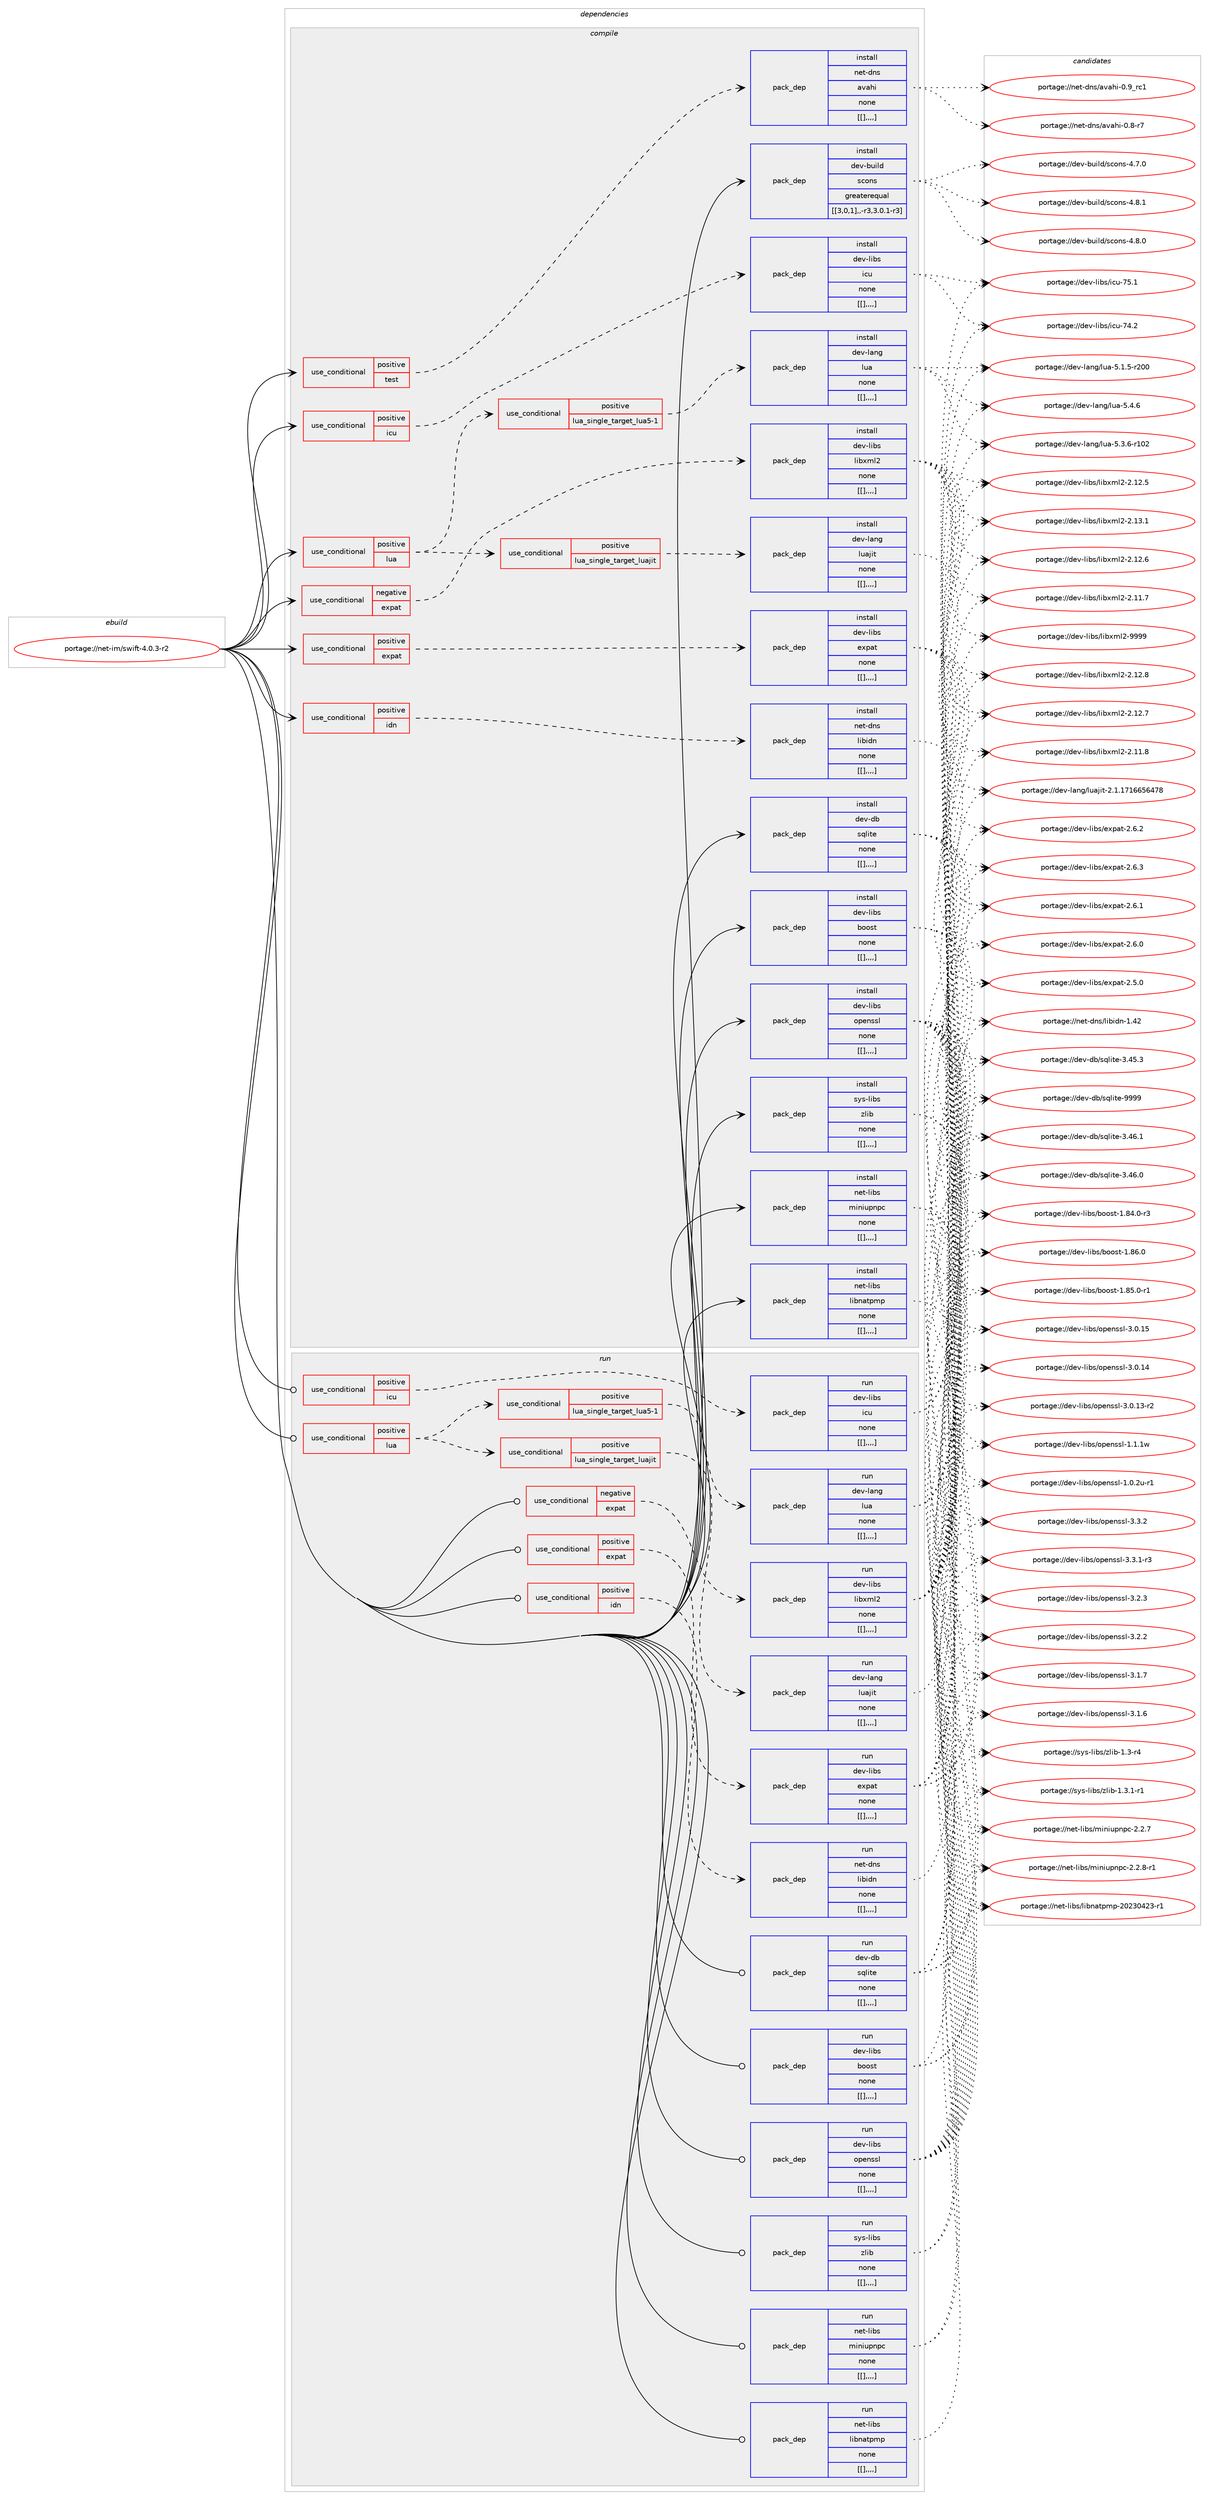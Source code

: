 digraph prolog {

# *************
# Graph options
# *************

newrank=true;
concentrate=true;
compound=true;
graph [rankdir=LR,fontname=Helvetica,fontsize=10,ranksep=1.5];#, ranksep=2.5, nodesep=0.2];
edge  [arrowhead=vee];
node  [fontname=Helvetica,fontsize=10];

# **********
# The ebuild
# **********

subgraph cluster_leftcol {
color=gray;
label=<<i>ebuild</i>>;
id [label="portage://net-im/swift-4.0.3-r2", color=red, width=4, href="../net-im/swift-4.0.3-r2.svg"];
}

# ****************
# The dependencies
# ****************

subgraph cluster_midcol {
color=gray;
label=<<i>dependencies</i>>;
subgraph cluster_compile {
fillcolor="#eeeeee";
style=filled;
label=<<i>compile</i>>;
subgraph cond96277 {
dependency365516 [label=<<TABLE BORDER="0" CELLBORDER="1" CELLSPACING="0" CELLPADDING="4"><TR><TD ROWSPAN="3" CELLPADDING="10">use_conditional</TD></TR><TR><TD>negative</TD></TR><TR><TD>expat</TD></TR></TABLE>>, shape=none, color=red];
subgraph pack266590 {
dependency365517 [label=<<TABLE BORDER="0" CELLBORDER="1" CELLSPACING="0" CELLPADDING="4" WIDTH="220"><TR><TD ROWSPAN="6" CELLPADDING="30">pack_dep</TD></TR><TR><TD WIDTH="110">install</TD></TR><TR><TD>dev-libs</TD></TR><TR><TD>libxml2</TD></TR><TR><TD>none</TD></TR><TR><TD>[[],,,,]</TD></TR></TABLE>>, shape=none, color=blue];
}
dependency365516:e -> dependency365517:w [weight=20,style="dashed",arrowhead="vee"];
}
id:e -> dependency365516:w [weight=20,style="solid",arrowhead="vee"];
subgraph cond96278 {
dependency365518 [label=<<TABLE BORDER="0" CELLBORDER="1" CELLSPACING="0" CELLPADDING="4"><TR><TD ROWSPAN="3" CELLPADDING="10">use_conditional</TD></TR><TR><TD>positive</TD></TR><TR><TD>expat</TD></TR></TABLE>>, shape=none, color=red];
subgraph pack266591 {
dependency365519 [label=<<TABLE BORDER="0" CELLBORDER="1" CELLSPACING="0" CELLPADDING="4" WIDTH="220"><TR><TD ROWSPAN="6" CELLPADDING="30">pack_dep</TD></TR><TR><TD WIDTH="110">install</TD></TR><TR><TD>dev-libs</TD></TR><TR><TD>expat</TD></TR><TR><TD>none</TD></TR><TR><TD>[[],,,,]</TD></TR></TABLE>>, shape=none, color=blue];
}
dependency365518:e -> dependency365519:w [weight=20,style="dashed",arrowhead="vee"];
}
id:e -> dependency365518:w [weight=20,style="solid",arrowhead="vee"];
subgraph cond96279 {
dependency365520 [label=<<TABLE BORDER="0" CELLBORDER="1" CELLSPACING="0" CELLPADDING="4"><TR><TD ROWSPAN="3" CELLPADDING="10">use_conditional</TD></TR><TR><TD>positive</TD></TR><TR><TD>icu</TD></TR></TABLE>>, shape=none, color=red];
subgraph pack266592 {
dependency365521 [label=<<TABLE BORDER="0" CELLBORDER="1" CELLSPACING="0" CELLPADDING="4" WIDTH="220"><TR><TD ROWSPAN="6" CELLPADDING="30">pack_dep</TD></TR><TR><TD WIDTH="110">install</TD></TR><TR><TD>dev-libs</TD></TR><TR><TD>icu</TD></TR><TR><TD>none</TD></TR><TR><TD>[[],,,,]</TD></TR></TABLE>>, shape=none, color=blue];
}
dependency365520:e -> dependency365521:w [weight=20,style="dashed",arrowhead="vee"];
}
id:e -> dependency365520:w [weight=20,style="solid",arrowhead="vee"];
subgraph cond96280 {
dependency365522 [label=<<TABLE BORDER="0" CELLBORDER="1" CELLSPACING="0" CELLPADDING="4"><TR><TD ROWSPAN="3" CELLPADDING="10">use_conditional</TD></TR><TR><TD>positive</TD></TR><TR><TD>idn</TD></TR></TABLE>>, shape=none, color=red];
subgraph pack266593 {
dependency365523 [label=<<TABLE BORDER="0" CELLBORDER="1" CELLSPACING="0" CELLPADDING="4" WIDTH="220"><TR><TD ROWSPAN="6" CELLPADDING="30">pack_dep</TD></TR><TR><TD WIDTH="110">install</TD></TR><TR><TD>net-dns</TD></TR><TR><TD>libidn</TD></TR><TR><TD>none</TD></TR><TR><TD>[[],,,,]</TD></TR></TABLE>>, shape=none, color=blue];
}
dependency365522:e -> dependency365523:w [weight=20,style="dashed",arrowhead="vee"];
}
id:e -> dependency365522:w [weight=20,style="solid",arrowhead="vee"];
subgraph cond96281 {
dependency365524 [label=<<TABLE BORDER="0" CELLBORDER="1" CELLSPACING="0" CELLPADDING="4"><TR><TD ROWSPAN="3" CELLPADDING="10">use_conditional</TD></TR><TR><TD>positive</TD></TR><TR><TD>lua</TD></TR></TABLE>>, shape=none, color=red];
subgraph cond96282 {
dependency365525 [label=<<TABLE BORDER="0" CELLBORDER="1" CELLSPACING="0" CELLPADDING="4"><TR><TD ROWSPAN="3" CELLPADDING="10">use_conditional</TD></TR><TR><TD>positive</TD></TR><TR><TD>lua_single_target_luajit</TD></TR></TABLE>>, shape=none, color=red];
subgraph pack266594 {
dependency365526 [label=<<TABLE BORDER="0" CELLBORDER="1" CELLSPACING="0" CELLPADDING="4" WIDTH="220"><TR><TD ROWSPAN="6" CELLPADDING="30">pack_dep</TD></TR><TR><TD WIDTH="110">install</TD></TR><TR><TD>dev-lang</TD></TR><TR><TD>luajit</TD></TR><TR><TD>none</TD></TR><TR><TD>[[],,,,]</TD></TR></TABLE>>, shape=none, color=blue];
}
dependency365525:e -> dependency365526:w [weight=20,style="dashed",arrowhead="vee"];
}
dependency365524:e -> dependency365525:w [weight=20,style="dashed",arrowhead="vee"];
subgraph cond96283 {
dependency365527 [label=<<TABLE BORDER="0" CELLBORDER="1" CELLSPACING="0" CELLPADDING="4"><TR><TD ROWSPAN="3" CELLPADDING="10">use_conditional</TD></TR><TR><TD>positive</TD></TR><TR><TD>lua_single_target_lua5-1</TD></TR></TABLE>>, shape=none, color=red];
subgraph pack266595 {
dependency365528 [label=<<TABLE BORDER="0" CELLBORDER="1" CELLSPACING="0" CELLPADDING="4" WIDTH="220"><TR><TD ROWSPAN="6" CELLPADDING="30">pack_dep</TD></TR><TR><TD WIDTH="110">install</TD></TR><TR><TD>dev-lang</TD></TR><TR><TD>lua</TD></TR><TR><TD>none</TD></TR><TR><TD>[[],,,,]</TD></TR></TABLE>>, shape=none, color=blue];
}
dependency365527:e -> dependency365528:w [weight=20,style="dashed",arrowhead="vee"];
}
dependency365524:e -> dependency365527:w [weight=20,style="dashed",arrowhead="vee"];
}
id:e -> dependency365524:w [weight=20,style="solid",arrowhead="vee"];
subgraph cond96284 {
dependency365529 [label=<<TABLE BORDER="0" CELLBORDER="1" CELLSPACING="0" CELLPADDING="4"><TR><TD ROWSPAN="3" CELLPADDING="10">use_conditional</TD></TR><TR><TD>positive</TD></TR><TR><TD>test</TD></TR></TABLE>>, shape=none, color=red];
subgraph pack266596 {
dependency365530 [label=<<TABLE BORDER="0" CELLBORDER="1" CELLSPACING="0" CELLPADDING="4" WIDTH="220"><TR><TD ROWSPAN="6" CELLPADDING="30">pack_dep</TD></TR><TR><TD WIDTH="110">install</TD></TR><TR><TD>net-dns</TD></TR><TR><TD>avahi</TD></TR><TR><TD>none</TD></TR><TR><TD>[[],,,,]</TD></TR></TABLE>>, shape=none, color=blue];
}
dependency365529:e -> dependency365530:w [weight=20,style="dashed",arrowhead="vee"];
}
id:e -> dependency365529:w [weight=20,style="solid",arrowhead="vee"];
subgraph pack266597 {
dependency365531 [label=<<TABLE BORDER="0" CELLBORDER="1" CELLSPACING="0" CELLPADDING="4" WIDTH="220"><TR><TD ROWSPAN="6" CELLPADDING="30">pack_dep</TD></TR><TR><TD WIDTH="110">install</TD></TR><TR><TD>dev-build</TD></TR><TR><TD>scons</TD></TR><TR><TD>greaterequal</TD></TR><TR><TD>[[3,0,1],,-r3,3.0.1-r3]</TD></TR></TABLE>>, shape=none, color=blue];
}
id:e -> dependency365531:w [weight=20,style="solid",arrowhead="vee"];
subgraph pack266598 {
dependency365532 [label=<<TABLE BORDER="0" CELLBORDER="1" CELLSPACING="0" CELLPADDING="4" WIDTH="220"><TR><TD ROWSPAN="6" CELLPADDING="30">pack_dep</TD></TR><TR><TD WIDTH="110">install</TD></TR><TR><TD>dev-db</TD></TR><TR><TD>sqlite</TD></TR><TR><TD>none</TD></TR><TR><TD>[[],,,,]</TD></TR></TABLE>>, shape=none, color=blue];
}
id:e -> dependency365532:w [weight=20,style="solid",arrowhead="vee"];
subgraph pack266599 {
dependency365533 [label=<<TABLE BORDER="0" CELLBORDER="1" CELLSPACING="0" CELLPADDING="4" WIDTH="220"><TR><TD ROWSPAN="6" CELLPADDING="30">pack_dep</TD></TR><TR><TD WIDTH="110">install</TD></TR><TR><TD>dev-libs</TD></TR><TR><TD>boost</TD></TR><TR><TD>none</TD></TR><TR><TD>[[],,,,]</TD></TR></TABLE>>, shape=none, color=blue];
}
id:e -> dependency365533:w [weight=20,style="solid",arrowhead="vee"];
subgraph pack266600 {
dependency365534 [label=<<TABLE BORDER="0" CELLBORDER="1" CELLSPACING="0" CELLPADDING="4" WIDTH="220"><TR><TD ROWSPAN="6" CELLPADDING="30">pack_dep</TD></TR><TR><TD WIDTH="110">install</TD></TR><TR><TD>dev-libs</TD></TR><TR><TD>openssl</TD></TR><TR><TD>none</TD></TR><TR><TD>[[],,,,]</TD></TR></TABLE>>, shape=none, color=blue];
}
id:e -> dependency365534:w [weight=20,style="solid",arrowhead="vee"];
subgraph pack266601 {
dependency365535 [label=<<TABLE BORDER="0" CELLBORDER="1" CELLSPACING="0" CELLPADDING="4" WIDTH="220"><TR><TD ROWSPAN="6" CELLPADDING="30">pack_dep</TD></TR><TR><TD WIDTH="110">install</TD></TR><TR><TD>net-libs</TD></TR><TR><TD>libnatpmp</TD></TR><TR><TD>none</TD></TR><TR><TD>[[],,,,]</TD></TR></TABLE>>, shape=none, color=blue];
}
id:e -> dependency365535:w [weight=20,style="solid",arrowhead="vee"];
subgraph pack266602 {
dependency365536 [label=<<TABLE BORDER="0" CELLBORDER="1" CELLSPACING="0" CELLPADDING="4" WIDTH="220"><TR><TD ROWSPAN="6" CELLPADDING="30">pack_dep</TD></TR><TR><TD WIDTH="110">install</TD></TR><TR><TD>net-libs</TD></TR><TR><TD>miniupnpc</TD></TR><TR><TD>none</TD></TR><TR><TD>[[],,,,]</TD></TR></TABLE>>, shape=none, color=blue];
}
id:e -> dependency365536:w [weight=20,style="solid",arrowhead="vee"];
subgraph pack266603 {
dependency365537 [label=<<TABLE BORDER="0" CELLBORDER="1" CELLSPACING="0" CELLPADDING="4" WIDTH="220"><TR><TD ROWSPAN="6" CELLPADDING="30">pack_dep</TD></TR><TR><TD WIDTH="110">install</TD></TR><TR><TD>sys-libs</TD></TR><TR><TD>zlib</TD></TR><TR><TD>none</TD></TR><TR><TD>[[],,,,]</TD></TR></TABLE>>, shape=none, color=blue];
}
id:e -> dependency365537:w [weight=20,style="solid",arrowhead="vee"];
}
subgraph cluster_compileandrun {
fillcolor="#eeeeee";
style=filled;
label=<<i>compile and run</i>>;
}
subgraph cluster_run {
fillcolor="#eeeeee";
style=filled;
label=<<i>run</i>>;
subgraph cond96285 {
dependency365538 [label=<<TABLE BORDER="0" CELLBORDER="1" CELLSPACING="0" CELLPADDING="4"><TR><TD ROWSPAN="3" CELLPADDING="10">use_conditional</TD></TR><TR><TD>negative</TD></TR><TR><TD>expat</TD></TR></TABLE>>, shape=none, color=red];
subgraph pack266604 {
dependency365539 [label=<<TABLE BORDER="0" CELLBORDER="1" CELLSPACING="0" CELLPADDING="4" WIDTH="220"><TR><TD ROWSPAN="6" CELLPADDING="30">pack_dep</TD></TR><TR><TD WIDTH="110">run</TD></TR><TR><TD>dev-libs</TD></TR><TR><TD>libxml2</TD></TR><TR><TD>none</TD></TR><TR><TD>[[],,,,]</TD></TR></TABLE>>, shape=none, color=blue];
}
dependency365538:e -> dependency365539:w [weight=20,style="dashed",arrowhead="vee"];
}
id:e -> dependency365538:w [weight=20,style="solid",arrowhead="odot"];
subgraph cond96286 {
dependency365540 [label=<<TABLE BORDER="0" CELLBORDER="1" CELLSPACING="0" CELLPADDING="4"><TR><TD ROWSPAN="3" CELLPADDING="10">use_conditional</TD></TR><TR><TD>positive</TD></TR><TR><TD>expat</TD></TR></TABLE>>, shape=none, color=red];
subgraph pack266605 {
dependency365541 [label=<<TABLE BORDER="0" CELLBORDER="1" CELLSPACING="0" CELLPADDING="4" WIDTH="220"><TR><TD ROWSPAN="6" CELLPADDING="30">pack_dep</TD></TR><TR><TD WIDTH="110">run</TD></TR><TR><TD>dev-libs</TD></TR><TR><TD>expat</TD></TR><TR><TD>none</TD></TR><TR><TD>[[],,,,]</TD></TR></TABLE>>, shape=none, color=blue];
}
dependency365540:e -> dependency365541:w [weight=20,style="dashed",arrowhead="vee"];
}
id:e -> dependency365540:w [weight=20,style="solid",arrowhead="odot"];
subgraph cond96287 {
dependency365542 [label=<<TABLE BORDER="0" CELLBORDER="1" CELLSPACING="0" CELLPADDING="4"><TR><TD ROWSPAN="3" CELLPADDING="10">use_conditional</TD></TR><TR><TD>positive</TD></TR><TR><TD>icu</TD></TR></TABLE>>, shape=none, color=red];
subgraph pack266606 {
dependency365543 [label=<<TABLE BORDER="0" CELLBORDER="1" CELLSPACING="0" CELLPADDING="4" WIDTH="220"><TR><TD ROWSPAN="6" CELLPADDING="30">pack_dep</TD></TR><TR><TD WIDTH="110">run</TD></TR><TR><TD>dev-libs</TD></TR><TR><TD>icu</TD></TR><TR><TD>none</TD></TR><TR><TD>[[],,,,]</TD></TR></TABLE>>, shape=none, color=blue];
}
dependency365542:e -> dependency365543:w [weight=20,style="dashed",arrowhead="vee"];
}
id:e -> dependency365542:w [weight=20,style="solid",arrowhead="odot"];
subgraph cond96288 {
dependency365544 [label=<<TABLE BORDER="0" CELLBORDER="1" CELLSPACING="0" CELLPADDING="4"><TR><TD ROWSPAN="3" CELLPADDING="10">use_conditional</TD></TR><TR><TD>positive</TD></TR><TR><TD>idn</TD></TR></TABLE>>, shape=none, color=red];
subgraph pack266607 {
dependency365545 [label=<<TABLE BORDER="0" CELLBORDER="1" CELLSPACING="0" CELLPADDING="4" WIDTH="220"><TR><TD ROWSPAN="6" CELLPADDING="30">pack_dep</TD></TR><TR><TD WIDTH="110">run</TD></TR><TR><TD>net-dns</TD></TR><TR><TD>libidn</TD></TR><TR><TD>none</TD></TR><TR><TD>[[],,,,]</TD></TR></TABLE>>, shape=none, color=blue];
}
dependency365544:e -> dependency365545:w [weight=20,style="dashed",arrowhead="vee"];
}
id:e -> dependency365544:w [weight=20,style="solid",arrowhead="odot"];
subgraph cond96289 {
dependency365546 [label=<<TABLE BORDER="0" CELLBORDER="1" CELLSPACING="0" CELLPADDING="4"><TR><TD ROWSPAN="3" CELLPADDING="10">use_conditional</TD></TR><TR><TD>positive</TD></TR><TR><TD>lua</TD></TR></TABLE>>, shape=none, color=red];
subgraph cond96290 {
dependency365547 [label=<<TABLE BORDER="0" CELLBORDER="1" CELLSPACING="0" CELLPADDING="4"><TR><TD ROWSPAN="3" CELLPADDING="10">use_conditional</TD></TR><TR><TD>positive</TD></TR><TR><TD>lua_single_target_luajit</TD></TR></TABLE>>, shape=none, color=red];
subgraph pack266608 {
dependency365548 [label=<<TABLE BORDER="0" CELLBORDER="1" CELLSPACING="0" CELLPADDING="4" WIDTH="220"><TR><TD ROWSPAN="6" CELLPADDING="30">pack_dep</TD></TR><TR><TD WIDTH="110">run</TD></TR><TR><TD>dev-lang</TD></TR><TR><TD>luajit</TD></TR><TR><TD>none</TD></TR><TR><TD>[[],,,,]</TD></TR></TABLE>>, shape=none, color=blue];
}
dependency365547:e -> dependency365548:w [weight=20,style="dashed",arrowhead="vee"];
}
dependency365546:e -> dependency365547:w [weight=20,style="dashed",arrowhead="vee"];
subgraph cond96291 {
dependency365549 [label=<<TABLE BORDER="0" CELLBORDER="1" CELLSPACING="0" CELLPADDING="4"><TR><TD ROWSPAN="3" CELLPADDING="10">use_conditional</TD></TR><TR><TD>positive</TD></TR><TR><TD>lua_single_target_lua5-1</TD></TR></TABLE>>, shape=none, color=red];
subgraph pack266609 {
dependency365550 [label=<<TABLE BORDER="0" CELLBORDER="1" CELLSPACING="0" CELLPADDING="4" WIDTH="220"><TR><TD ROWSPAN="6" CELLPADDING="30">pack_dep</TD></TR><TR><TD WIDTH="110">run</TD></TR><TR><TD>dev-lang</TD></TR><TR><TD>lua</TD></TR><TR><TD>none</TD></TR><TR><TD>[[],,,,]</TD></TR></TABLE>>, shape=none, color=blue];
}
dependency365549:e -> dependency365550:w [weight=20,style="dashed",arrowhead="vee"];
}
dependency365546:e -> dependency365549:w [weight=20,style="dashed",arrowhead="vee"];
}
id:e -> dependency365546:w [weight=20,style="solid",arrowhead="odot"];
subgraph pack266610 {
dependency365551 [label=<<TABLE BORDER="0" CELLBORDER="1" CELLSPACING="0" CELLPADDING="4" WIDTH="220"><TR><TD ROWSPAN="6" CELLPADDING="30">pack_dep</TD></TR><TR><TD WIDTH="110">run</TD></TR><TR><TD>dev-db</TD></TR><TR><TD>sqlite</TD></TR><TR><TD>none</TD></TR><TR><TD>[[],,,,]</TD></TR></TABLE>>, shape=none, color=blue];
}
id:e -> dependency365551:w [weight=20,style="solid",arrowhead="odot"];
subgraph pack266611 {
dependency365552 [label=<<TABLE BORDER="0" CELLBORDER="1" CELLSPACING="0" CELLPADDING="4" WIDTH="220"><TR><TD ROWSPAN="6" CELLPADDING="30">pack_dep</TD></TR><TR><TD WIDTH="110">run</TD></TR><TR><TD>dev-libs</TD></TR><TR><TD>boost</TD></TR><TR><TD>none</TD></TR><TR><TD>[[],,,,]</TD></TR></TABLE>>, shape=none, color=blue];
}
id:e -> dependency365552:w [weight=20,style="solid",arrowhead="odot"];
subgraph pack266612 {
dependency365553 [label=<<TABLE BORDER="0" CELLBORDER="1" CELLSPACING="0" CELLPADDING="4" WIDTH="220"><TR><TD ROWSPAN="6" CELLPADDING="30">pack_dep</TD></TR><TR><TD WIDTH="110">run</TD></TR><TR><TD>dev-libs</TD></TR><TR><TD>openssl</TD></TR><TR><TD>none</TD></TR><TR><TD>[[],,,,]</TD></TR></TABLE>>, shape=none, color=blue];
}
id:e -> dependency365553:w [weight=20,style="solid",arrowhead="odot"];
subgraph pack266613 {
dependency365554 [label=<<TABLE BORDER="0" CELLBORDER="1" CELLSPACING="0" CELLPADDING="4" WIDTH="220"><TR><TD ROWSPAN="6" CELLPADDING="30">pack_dep</TD></TR><TR><TD WIDTH="110">run</TD></TR><TR><TD>net-libs</TD></TR><TR><TD>libnatpmp</TD></TR><TR><TD>none</TD></TR><TR><TD>[[],,,,]</TD></TR></TABLE>>, shape=none, color=blue];
}
id:e -> dependency365554:w [weight=20,style="solid",arrowhead="odot"];
subgraph pack266614 {
dependency365555 [label=<<TABLE BORDER="0" CELLBORDER="1" CELLSPACING="0" CELLPADDING="4" WIDTH="220"><TR><TD ROWSPAN="6" CELLPADDING="30">pack_dep</TD></TR><TR><TD WIDTH="110">run</TD></TR><TR><TD>net-libs</TD></TR><TR><TD>miniupnpc</TD></TR><TR><TD>none</TD></TR><TR><TD>[[],,,,]</TD></TR></TABLE>>, shape=none, color=blue];
}
id:e -> dependency365555:w [weight=20,style="solid",arrowhead="odot"];
subgraph pack266615 {
dependency365556 [label=<<TABLE BORDER="0" CELLBORDER="1" CELLSPACING="0" CELLPADDING="4" WIDTH="220"><TR><TD ROWSPAN="6" CELLPADDING="30">pack_dep</TD></TR><TR><TD WIDTH="110">run</TD></TR><TR><TD>sys-libs</TD></TR><TR><TD>zlib</TD></TR><TR><TD>none</TD></TR><TR><TD>[[],,,,]</TD></TR></TABLE>>, shape=none, color=blue];
}
id:e -> dependency365556:w [weight=20,style="solid",arrowhead="odot"];
}
}

# **************
# The candidates
# **************

subgraph cluster_choices {
rank=same;
color=gray;
label=<<i>candidates</i>>;

subgraph choice266590 {
color=black;
nodesep=1;
choice10010111845108105981154710810598120109108504557575757 [label="portage://dev-libs/libxml2-9999", color=red, width=4,href="../dev-libs/libxml2-9999.svg"];
choice100101118451081059811547108105981201091085045504649514649 [label="portage://dev-libs/libxml2-2.13.1", color=red, width=4,href="../dev-libs/libxml2-2.13.1.svg"];
choice100101118451081059811547108105981201091085045504649504656 [label="portage://dev-libs/libxml2-2.12.8", color=red, width=4,href="../dev-libs/libxml2-2.12.8.svg"];
choice100101118451081059811547108105981201091085045504649504655 [label="portage://dev-libs/libxml2-2.12.7", color=red, width=4,href="../dev-libs/libxml2-2.12.7.svg"];
choice100101118451081059811547108105981201091085045504649504654 [label="portage://dev-libs/libxml2-2.12.6", color=red, width=4,href="../dev-libs/libxml2-2.12.6.svg"];
choice100101118451081059811547108105981201091085045504649504653 [label="portage://dev-libs/libxml2-2.12.5", color=red, width=4,href="../dev-libs/libxml2-2.12.5.svg"];
choice100101118451081059811547108105981201091085045504649494656 [label="portage://dev-libs/libxml2-2.11.8", color=red, width=4,href="../dev-libs/libxml2-2.11.8.svg"];
choice100101118451081059811547108105981201091085045504649494655 [label="portage://dev-libs/libxml2-2.11.7", color=red, width=4,href="../dev-libs/libxml2-2.11.7.svg"];
dependency365517:e -> choice10010111845108105981154710810598120109108504557575757:w [style=dotted,weight="100"];
dependency365517:e -> choice100101118451081059811547108105981201091085045504649514649:w [style=dotted,weight="100"];
dependency365517:e -> choice100101118451081059811547108105981201091085045504649504656:w [style=dotted,weight="100"];
dependency365517:e -> choice100101118451081059811547108105981201091085045504649504655:w [style=dotted,weight="100"];
dependency365517:e -> choice100101118451081059811547108105981201091085045504649504654:w [style=dotted,weight="100"];
dependency365517:e -> choice100101118451081059811547108105981201091085045504649504653:w [style=dotted,weight="100"];
dependency365517:e -> choice100101118451081059811547108105981201091085045504649494656:w [style=dotted,weight="100"];
dependency365517:e -> choice100101118451081059811547108105981201091085045504649494655:w [style=dotted,weight="100"];
}
subgraph choice266591 {
color=black;
nodesep=1;
choice10010111845108105981154710112011297116455046544651 [label="portage://dev-libs/expat-2.6.3", color=red, width=4,href="../dev-libs/expat-2.6.3.svg"];
choice10010111845108105981154710112011297116455046544650 [label="portage://dev-libs/expat-2.6.2", color=red, width=4,href="../dev-libs/expat-2.6.2.svg"];
choice10010111845108105981154710112011297116455046544649 [label="portage://dev-libs/expat-2.6.1", color=red, width=4,href="../dev-libs/expat-2.6.1.svg"];
choice10010111845108105981154710112011297116455046544648 [label="portage://dev-libs/expat-2.6.0", color=red, width=4,href="../dev-libs/expat-2.6.0.svg"];
choice10010111845108105981154710112011297116455046534648 [label="portage://dev-libs/expat-2.5.0", color=red, width=4,href="../dev-libs/expat-2.5.0.svg"];
dependency365519:e -> choice10010111845108105981154710112011297116455046544651:w [style=dotted,weight="100"];
dependency365519:e -> choice10010111845108105981154710112011297116455046544650:w [style=dotted,weight="100"];
dependency365519:e -> choice10010111845108105981154710112011297116455046544649:w [style=dotted,weight="100"];
dependency365519:e -> choice10010111845108105981154710112011297116455046544648:w [style=dotted,weight="100"];
dependency365519:e -> choice10010111845108105981154710112011297116455046534648:w [style=dotted,weight="100"];
}
subgraph choice266592 {
color=black;
nodesep=1;
choice100101118451081059811547105991174555534649 [label="portage://dev-libs/icu-75.1", color=red, width=4,href="../dev-libs/icu-75.1.svg"];
choice100101118451081059811547105991174555524650 [label="portage://dev-libs/icu-74.2", color=red, width=4,href="../dev-libs/icu-74.2.svg"];
dependency365521:e -> choice100101118451081059811547105991174555534649:w [style=dotted,weight="100"];
dependency365521:e -> choice100101118451081059811547105991174555524650:w [style=dotted,weight="100"];
}
subgraph choice266593 {
color=black;
nodesep=1;
choice1101011164510011011547108105981051001104549465250 [label="portage://net-dns/libidn-1.42", color=red, width=4,href="../net-dns/libidn-1.42.svg"];
dependency365523:e -> choice1101011164510011011547108105981051001104549465250:w [style=dotted,weight="100"];
}
subgraph choice266594 {
color=black;
nodesep=1;
choice10010111845108971101034710811797106105116455046494649554954545354525556 [label="portage://dev-lang/luajit-2.1.1716656478", color=red, width=4,href="../dev-lang/luajit-2.1.1716656478.svg"];
dependency365526:e -> choice10010111845108971101034710811797106105116455046494649554954545354525556:w [style=dotted,weight="100"];
}
subgraph choice266595 {
color=black;
nodesep=1;
choice10010111845108971101034710811797455346524654 [label="portage://dev-lang/lua-5.4.6", color=red, width=4,href="../dev-lang/lua-5.4.6.svg"];
choice1001011184510897110103471081179745534651465445114494850 [label="portage://dev-lang/lua-5.3.6-r102", color=red, width=4,href="../dev-lang/lua-5.3.6-r102.svg"];
choice1001011184510897110103471081179745534649465345114504848 [label="portage://dev-lang/lua-5.1.5-r200", color=red, width=4,href="../dev-lang/lua-5.1.5-r200.svg"];
dependency365528:e -> choice10010111845108971101034710811797455346524654:w [style=dotted,weight="100"];
dependency365528:e -> choice1001011184510897110103471081179745534651465445114494850:w [style=dotted,weight="100"];
dependency365528:e -> choice1001011184510897110103471081179745534649465345114504848:w [style=dotted,weight="100"];
}
subgraph choice266596 {
color=black;
nodesep=1;
choice1101011164510011011547971189710410545484657951149949 [label="portage://net-dns/avahi-0.9_rc1", color=red, width=4,href="../net-dns/avahi-0.9_rc1.svg"];
choice11010111645100110115479711897104105454846564511455 [label="portage://net-dns/avahi-0.8-r7", color=red, width=4,href="../net-dns/avahi-0.8-r7.svg"];
dependency365530:e -> choice1101011164510011011547971189710410545484657951149949:w [style=dotted,weight="100"];
dependency365530:e -> choice11010111645100110115479711897104105454846564511455:w [style=dotted,weight="100"];
}
subgraph choice266597 {
color=black;
nodesep=1;
choice10010111845981171051081004711599111110115455246564649 [label="portage://dev-build/scons-4.8.1", color=red, width=4,href="../dev-build/scons-4.8.1.svg"];
choice10010111845981171051081004711599111110115455246564648 [label="portage://dev-build/scons-4.8.0", color=red, width=4,href="../dev-build/scons-4.8.0.svg"];
choice10010111845981171051081004711599111110115455246554648 [label="portage://dev-build/scons-4.7.0", color=red, width=4,href="../dev-build/scons-4.7.0.svg"];
dependency365531:e -> choice10010111845981171051081004711599111110115455246564649:w [style=dotted,weight="100"];
dependency365531:e -> choice10010111845981171051081004711599111110115455246564648:w [style=dotted,weight="100"];
dependency365531:e -> choice10010111845981171051081004711599111110115455246554648:w [style=dotted,weight="100"];
}
subgraph choice266598 {
color=black;
nodesep=1;
choice1001011184510098471151131081051161014557575757 [label="portage://dev-db/sqlite-9999", color=red, width=4,href="../dev-db/sqlite-9999.svg"];
choice10010111845100984711511310810511610145514652544649 [label="portage://dev-db/sqlite-3.46.1", color=red, width=4,href="../dev-db/sqlite-3.46.1.svg"];
choice10010111845100984711511310810511610145514652544648 [label="portage://dev-db/sqlite-3.46.0", color=red, width=4,href="../dev-db/sqlite-3.46.0.svg"];
choice10010111845100984711511310810511610145514652534651 [label="portage://dev-db/sqlite-3.45.3", color=red, width=4,href="../dev-db/sqlite-3.45.3.svg"];
dependency365532:e -> choice1001011184510098471151131081051161014557575757:w [style=dotted,weight="100"];
dependency365532:e -> choice10010111845100984711511310810511610145514652544649:w [style=dotted,weight="100"];
dependency365532:e -> choice10010111845100984711511310810511610145514652544648:w [style=dotted,weight="100"];
dependency365532:e -> choice10010111845100984711511310810511610145514652534651:w [style=dotted,weight="100"];
}
subgraph choice266599 {
color=black;
nodesep=1;
choice1001011184510810598115479811111111511645494656544648 [label="portage://dev-libs/boost-1.86.0", color=red, width=4,href="../dev-libs/boost-1.86.0.svg"];
choice10010111845108105981154798111111115116454946565346484511449 [label="portage://dev-libs/boost-1.85.0-r1", color=red, width=4,href="../dev-libs/boost-1.85.0-r1.svg"];
choice10010111845108105981154798111111115116454946565246484511451 [label="portage://dev-libs/boost-1.84.0-r3", color=red, width=4,href="../dev-libs/boost-1.84.0-r3.svg"];
dependency365533:e -> choice1001011184510810598115479811111111511645494656544648:w [style=dotted,weight="100"];
dependency365533:e -> choice10010111845108105981154798111111115116454946565346484511449:w [style=dotted,weight="100"];
dependency365533:e -> choice10010111845108105981154798111111115116454946565246484511451:w [style=dotted,weight="100"];
}
subgraph choice266600 {
color=black;
nodesep=1;
choice100101118451081059811547111112101110115115108455146514650 [label="portage://dev-libs/openssl-3.3.2", color=red, width=4,href="../dev-libs/openssl-3.3.2.svg"];
choice1001011184510810598115471111121011101151151084551465146494511451 [label="portage://dev-libs/openssl-3.3.1-r3", color=red, width=4,href="../dev-libs/openssl-3.3.1-r3.svg"];
choice100101118451081059811547111112101110115115108455146504651 [label="portage://dev-libs/openssl-3.2.3", color=red, width=4,href="../dev-libs/openssl-3.2.3.svg"];
choice100101118451081059811547111112101110115115108455146504650 [label="portage://dev-libs/openssl-3.2.2", color=red, width=4,href="../dev-libs/openssl-3.2.2.svg"];
choice100101118451081059811547111112101110115115108455146494655 [label="portage://dev-libs/openssl-3.1.7", color=red, width=4,href="../dev-libs/openssl-3.1.7.svg"];
choice100101118451081059811547111112101110115115108455146494654 [label="portage://dev-libs/openssl-3.1.6", color=red, width=4,href="../dev-libs/openssl-3.1.6.svg"];
choice10010111845108105981154711111210111011511510845514648464953 [label="portage://dev-libs/openssl-3.0.15", color=red, width=4,href="../dev-libs/openssl-3.0.15.svg"];
choice10010111845108105981154711111210111011511510845514648464952 [label="portage://dev-libs/openssl-3.0.14", color=red, width=4,href="../dev-libs/openssl-3.0.14.svg"];
choice100101118451081059811547111112101110115115108455146484649514511450 [label="portage://dev-libs/openssl-3.0.13-r2", color=red, width=4,href="../dev-libs/openssl-3.0.13-r2.svg"];
choice100101118451081059811547111112101110115115108454946494649119 [label="portage://dev-libs/openssl-1.1.1w", color=red, width=4,href="../dev-libs/openssl-1.1.1w.svg"];
choice1001011184510810598115471111121011101151151084549464846501174511449 [label="portage://dev-libs/openssl-1.0.2u-r1", color=red, width=4,href="../dev-libs/openssl-1.0.2u-r1.svg"];
dependency365534:e -> choice100101118451081059811547111112101110115115108455146514650:w [style=dotted,weight="100"];
dependency365534:e -> choice1001011184510810598115471111121011101151151084551465146494511451:w [style=dotted,weight="100"];
dependency365534:e -> choice100101118451081059811547111112101110115115108455146504651:w [style=dotted,weight="100"];
dependency365534:e -> choice100101118451081059811547111112101110115115108455146504650:w [style=dotted,weight="100"];
dependency365534:e -> choice100101118451081059811547111112101110115115108455146494655:w [style=dotted,weight="100"];
dependency365534:e -> choice100101118451081059811547111112101110115115108455146494654:w [style=dotted,weight="100"];
dependency365534:e -> choice10010111845108105981154711111210111011511510845514648464953:w [style=dotted,weight="100"];
dependency365534:e -> choice10010111845108105981154711111210111011511510845514648464952:w [style=dotted,weight="100"];
dependency365534:e -> choice100101118451081059811547111112101110115115108455146484649514511450:w [style=dotted,weight="100"];
dependency365534:e -> choice100101118451081059811547111112101110115115108454946494649119:w [style=dotted,weight="100"];
dependency365534:e -> choice1001011184510810598115471111121011101151151084549464846501174511449:w [style=dotted,weight="100"];
}
subgraph choice266601 {
color=black;
nodesep=1;
choice11010111645108105981154710810598110971161121091124550485051485250514511449 [label="portage://net-libs/libnatpmp-20230423-r1", color=red, width=4,href="../net-libs/libnatpmp-20230423-r1.svg"];
dependency365535:e -> choice11010111645108105981154710810598110971161121091124550485051485250514511449:w [style=dotted,weight="100"];
}
subgraph choice266602 {
color=black;
nodesep=1;
choice110101116451081059811547109105110105117112110112994550465046564511449 [label="portage://net-libs/miniupnpc-2.2.8-r1", color=red, width=4,href="../net-libs/miniupnpc-2.2.8-r1.svg"];
choice11010111645108105981154710910511010511711211011299455046504655 [label="portage://net-libs/miniupnpc-2.2.7", color=red, width=4,href="../net-libs/miniupnpc-2.2.7.svg"];
dependency365536:e -> choice110101116451081059811547109105110105117112110112994550465046564511449:w [style=dotted,weight="100"];
dependency365536:e -> choice11010111645108105981154710910511010511711211011299455046504655:w [style=dotted,weight="100"];
}
subgraph choice266603 {
color=black;
nodesep=1;
choice115121115451081059811547122108105984549465146494511449 [label="portage://sys-libs/zlib-1.3.1-r1", color=red, width=4,href="../sys-libs/zlib-1.3.1-r1.svg"];
choice11512111545108105981154712210810598454946514511452 [label="portage://sys-libs/zlib-1.3-r4", color=red, width=4,href="../sys-libs/zlib-1.3-r4.svg"];
dependency365537:e -> choice115121115451081059811547122108105984549465146494511449:w [style=dotted,weight="100"];
dependency365537:e -> choice11512111545108105981154712210810598454946514511452:w [style=dotted,weight="100"];
}
subgraph choice266604 {
color=black;
nodesep=1;
choice10010111845108105981154710810598120109108504557575757 [label="portage://dev-libs/libxml2-9999", color=red, width=4,href="../dev-libs/libxml2-9999.svg"];
choice100101118451081059811547108105981201091085045504649514649 [label="portage://dev-libs/libxml2-2.13.1", color=red, width=4,href="../dev-libs/libxml2-2.13.1.svg"];
choice100101118451081059811547108105981201091085045504649504656 [label="portage://dev-libs/libxml2-2.12.8", color=red, width=4,href="../dev-libs/libxml2-2.12.8.svg"];
choice100101118451081059811547108105981201091085045504649504655 [label="portage://dev-libs/libxml2-2.12.7", color=red, width=4,href="../dev-libs/libxml2-2.12.7.svg"];
choice100101118451081059811547108105981201091085045504649504654 [label="portage://dev-libs/libxml2-2.12.6", color=red, width=4,href="../dev-libs/libxml2-2.12.6.svg"];
choice100101118451081059811547108105981201091085045504649504653 [label="portage://dev-libs/libxml2-2.12.5", color=red, width=4,href="../dev-libs/libxml2-2.12.5.svg"];
choice100101118451081059811547108105981201091085045504649494656 [label="portage://dev-libs/libxml2-2.11.8", color=red, width=4,href="../dev-libs/libxml2-2.11.8.svg"];
choice100101118451081059811547108105981201091085045504649494655 [label="portage://dev-libs/libxml2-2.11.7", color=red, width=4,href="../dev-libs/libxml2-2.11.7.svg"];
dependency365539:e -> choice10010111845108105981154710810598120109108504557575757:w [style=dotted,weight="100"];
dependency365539:e -> choice100101118451081059811547108105981201091085045504649514649:w [style=dotted,weight="100"];
dependency365539:e -> choice100101118451081059811547108105981201091085045504649504656:w [style=dotted,weight="100"];
dependency365539:e -> choice100101118451081059811547108105981201091085045504649504655:w [style=dotted,weight="100"];
dependency365539:e -> choice100101118451081059811547108105981201091085045504649504654:w [style=dotted,weight="100"];
dependency365539:e -> choice100101118451081059811547108105981201091085045504649504653:w [style=dotted,weight="100"];
dependency365539:e -> choice100101118451081059811547108105981201091085045504649494656:w [style=dotted,weight="100"];
dependency365539:e -> choice100101118451081059811547108105981201091085045504649494655:w [style=dotted,weight="100"];
}
subgraph choice266605 {
color=black;
nodesep=1;
choice10010111845108105981154710112011297116455046544651 [label="portage://dev-libs/expat-2.6.3", color=red, width=4,href="../dev-libs/expat-2.6.3.svg"];
choice10010111845108105981154710112011297116455046544650 [label="portage://dev-libs/expat-2.6.2", color=red, width=4,href="../dev-libs/expat-2.6.2.svg"];
choice10010111845108105981154710112011297116455046544649 [label="portage://dev-libs/expat-2.6.1", color=red, width=4,href="../dev-libs/expat-2.6.1.svg"];
choice10010111845108105981154710112011297116455046544648 [label="portage://dev-libs/expat-2.6.0", color=red, width=4,href="../dev-libs/expat-2.6.0.svg"];
choice10010111845108105981154710112011297116455046534648 [label="portage://dev-libs/expat-2.5.0", color=red, width=4,href="../dev-libs/expat-2.5.0.svg"];
dependency365541:e -> choice10010111845108105981154710112011297116455046544651:w [style=dotted,weight="100"];
dependency365541:e -> choice10010111845108105981154710112011297116455046544650:w [style=dotted,weight="100"];
dependency365541:e -> choice10010111845108105981154710112011297116455046544649:w [style=dotted,weight="100"];
dependency365541:e -> choice10010111845108105981154710112011297116455046544648:w [style=dotted,weight="100"];
dependency365541:e -> choice10010111845108105981154710112011297116455046534648:w [style=dotted,weight="100"];
}
subgraph choice266606 {
color=black;
nodesep=1;
choice100101118451081059811547105991174555534649 [label="portage://dev-libs/icu-75.1", color=red, width=4,href="../dev-libs/icu-75.1.svg"];
choice100101118451081059811547105991174555524650 [label="portage://dev-libs/icu-74.2", color=red, width=4,href="../dev-libs/icu-74.2.svg"];
dependency365543:e -> choice100101118451081059811547105991174555534649:w [style=dotted,weight="100"];
dependency365543:e -> choice100101118451081059811547105991174555524650:w [style=dotted,weight="100"];
}
subgraph choice266607 {
color=black;
nodesep=1;
choice1101011164510011011547108105981051001104549465250 [label="portage://net-dns/libidn-1.42", color=red, width=4,href="../net-dns/libidn-1.42.svg"];
dependency365545:e -> choice1101011164510011011547108105981051001104549465250:w [style=dotted,weight="100"];
}
subgraph choice266608 {
color=black;
nodesep=1;
choice10010111845108971101034710811797106105116455046494649554954545354525556 [label="portage://dev-lang/luajit-2.1.1716656478", color=red, width=4,href="../dev-lang/luajit-2.1.1716656478.svg"];
dependency365548:e -> choice10010111845108971101034710811797106105116455046494649554954545354525556:w [style=dotted,weight="100"];
}
subgraph choice266609 {
color=black;
nodesep=1;
choice10010111845108971101034710811797455346524654 [label="portage://dev-lang/lua-5.4.6", color=red, width=4,href="../dev-lang/lua-5.4.6.svg"];
choice1001011184510897110103471081179745534651465445114494850 [label="portage://dev-lang/lua-5.3.6-r102", color=red, width=4,href="../dev-lang/lua-5.3.6-r102.svg"];
choice1001011184510897110103471081179745534649465345114504848 [label="portage://dev-lang/lua-5.1.5-r200", color=red, width=4,href="../dev-lang/lua-5.1.5-r200.svg"];
dependency365550:e -> choice10010111845108971101034710811797455346524654:w [style=dotted,weight="100"];
dependency365550:e -> choice1001011184510897110103471081179745534651465445114494850:w [style=dotted,weight="100"];
dependency365550:e -> choice1001011184510897110103471081179745534649465345114504848:w [style=dotted,weight="100"];
}
subgraph choice266610 {
color=black;
nodesep=1;
choice1001011184510098471151131081051161014557575757 [label="portage://dev-db/sqlite-9999", color=red, width=4,href="../dev-db/sqlite-9999.svg"];
choice10010111845100984711511310810511610145514652544649 [label="portage://dev-db/sqlite-3.46.1", color=red, width=4,href="../dev-db/sqlite-3.46.1.svg"];
choice10010111845100984711511310810511610145514652544648 [label="portage://dev-db/sqlite-3.46.0", color=red, width=4,href="../dev-db/sqlite-3.46.0.svg"];
choice10010111845100984711511310810511610145514652534651 [label="portage://dev-db/sqlite-3.45.3", color=red, width=4,href="../dev-db/sqlite-3.45.3.svg"];
dependency365551:e -> choice1001011184510098471151131081051161014557575757:w [style=dotted,weight="100"];
dependency365551:e -> choice10010111845100984711511310810511610145514652544649:w [style=dotted,weight="100"];
dependency365551:e -> choice10010111845100984711511310810511610145514652544648:w [style=dotted,weight="100"];
dependency365551:e -> choice10010111845100984711511310810511610145514652534651:w [style=dotted,weight="100"];
}
subgraph choice266611 {
color=black;
nodesep=1;
choice1001011184510810598115479811111111511645494656544648 [label="portage://dev-libs/boost-1.86.0", color=red, width=4,href="../dev-libs/boost-1.86.0.svg"];
choice10010111845108105981154798111111115116454946565346484511449 [label="portage://dev-libs/boost-1.85.0-r1", color=red, width=4,href="../dev-libs/boost-1.85.0-r1.svg"];
choice10010111845108105981154798111111115116454946565246484511451 [label="portage://dev-libs/boost-1.84.0-r3", color=red, width=4,href="../dev-libs/boost-1.84.0-r3.svg"];
dependency365552:e -> choice1001011184510810598115479811111111511645494656544648:w [style=dotted,weight="100"];
dependency365552:e -> choice10010111845108105981154798111111115116454946565346484511449:w [style=dotted,weight="100"];
dependency365552:e -> choice10010111845108105981154798111111115116454946565246484511451:w [style=dotted,weight="100"];
}
subgraph choice266612 {
color=black;
nodesep=1;
choice100101118451081059811547111112101110115115108455146514650 [label="portage://dev-libs/openssl-3.3.2", color=red, width=4,href="../dev-libs/openssl-3.3.2.svg"];
choice1001011184510810598115471111121011101151151084551465146494511451 [label="portage://dev-libs/openssl-3.3.1-r3", color=red, width=4,href="../dev-libs/openssl-3.3.1-r3.svg"];
choice100101118451081059811547111112101110115115108455146504651 [label="portage://dev-libs/openssl-3.2.3", color=red, width=4,href="../dev-libs/openssl-3.2.3.svg"];
choice100101118451081059811547111112101110115115108455146504650 [label="portage://dev-libs/openssl-3.2.2", color=red, width=4,href="../dev-libs/openssl-3.2.2.svg"];
choice100101118451081059811547111112101110115115108455146494655 [label="portage://dev-libs/openssl-3.1.7", color=red, width=4,href="../dev-libs/openssl-3.1.7.svg"];
choice100101118451081059811547111112101110115115108455146494654 [label="portage://dev-libs/openssl-3.1.6", color=red, width=4,href="../dev-libs/openssl-3.1.6.svg"];
choice10010111845108105981154711111210111011511510845514648464953 [label="portage://dev-libs/openssl-3.0.15", color=red, width=4,href="../dev-libs/openssl-3.0.15.svg"];
choice10010111845108105981154711111210111011511510845514648464952 [label="portage://dev-libs/openssl-3.0.14", color=red, width=4,href="../dev-libs/openssl-3.0.14.svg"];
choice100101118451081059811547111112101110115115108455146484649514511450 [label="portage://dev-libs/openssl-3.0.13-r2", color=red, width=4,href="../dev-libs/openssl-3.0.13-r2.svg"];
choice100101118451081059811547111112101110115115108454946494649119 [label="portage://dev-libs/openssl-1.1.1w", color=red, width=4,href="../dev-libs/openssl-1.1.1w.svg"];
choice1001011184510810598115471111121011101151151084549464846501174511449 [label="portage://dev-libs/openssl-1.0.2u-r1", color=red, width=4,href="../dev-libs/openssl-1.0.2u-r1.svg"];
dependency365553:e -> choice100101118451081059811547111112101110115115108455146514650:w [style=dotted,weight="100"];
dependency365553:e -> choice1001011184510810598115471111121011101151151084551465146494511451:w [style=dotted,weight="100"];
dependency365553:e -> choice100101118451081059811547111112101110115115108455146504651:w [style=dotted,weight="100"];
dependency365553:e -> choice100101118451081059811547111112101110115115108455146504650:w [style=dotted,weight="100"];
dependency365553:e -> choice100101118451081059811547111112101110115115108455146494655:w [style=dotted,weight="100"];
dependency365553:e -> choice100101118451081059811547111112101110115115108455146494654:w [style=dotted,weight="100"];
dependency365553:e -> choice10010111845108105981154711111210111011511510845514648464953:w [style=dotted,weight="100"];
dependency365553:e -> choice10010111845108105981154711111210111011511510845514648464952:w [style=dotted,weight="100"];
dependency365553:e -> choice100101118451081059811547111112101110115115108455146484649514511450:w [style=dotted,weight="100"];
dependency365553:e -> choice100101118451081059811547111112101110115115108454946494649119:w [style=dotted,weight="100"];
dependency365553:e -> choice1001011184510810598115471111121011101151151084549464846501174511449:w [style=dotted,weight="100"];
}
subgraph choice266613 {
color=black;
nodesep=1;
choice11010111645108105981154710810598110971161121091124550485051485250514511449 [label="portage://net-libs/libnatpmp-20230423-r1", color=red, width=4,href="../net-libs/libnatpmp-20230423-r1.svg"];
dependency365554:e -> choice11010111645108105981154710810598110971161121091124550485051485250514511449:w [style=dotted,weight="100"];
}
subgraph choice266614 {
color=black;
nodesep=1;
choice110101116451081059811547109105110105117112110112994550465046564511449 [label="portage://net-libs/miniupnpc-2.2.8-r1", color=red, width=4,href="../net-libs/miniupnpc-2.2.8-r1.svg"];
choice11010111645108105981154710910511010511711211011299455046504655 [label="portage://net-libs/miniupnpc-2.2.7", color=red, width=4,href="../net-libs/miniupnpc-2.2.7.svg"];
dependency365555:e -> choice110101116451081059811547109105110105117112110112994550465046564511449:w [style=dotted,weight="100"];
dependency365555:e -> choice11010111645108105981154710910511010511711211011299455046504655:w [style=dotted,weight="100"];
}
subgraph choice266615 {
color=black;
nodesep=1;
choice115121115451081059811547122108105984549465146494511449 [label="portage://sys-libs/zlib-1.3.1-r1", color=red, width=4,href="../sys-libs/zlib-1.3.1-r1.svg"];
choice11512111545108105981154712210810598454946514511452 [label="portage://sys-libs/zlib-1.3-r4", color=red, width=4,href="../sys-libs/zlib-1.3-r4.svg"];
dependency365556:e -> choice115121115451081059811547122108105984549465146494511449:w [style=dotted,weight="100"];
dependency365556:e -> choice11512111545108105981154712210810598454946514511452:w [style=dotted,weight="100"];
}
}

}
